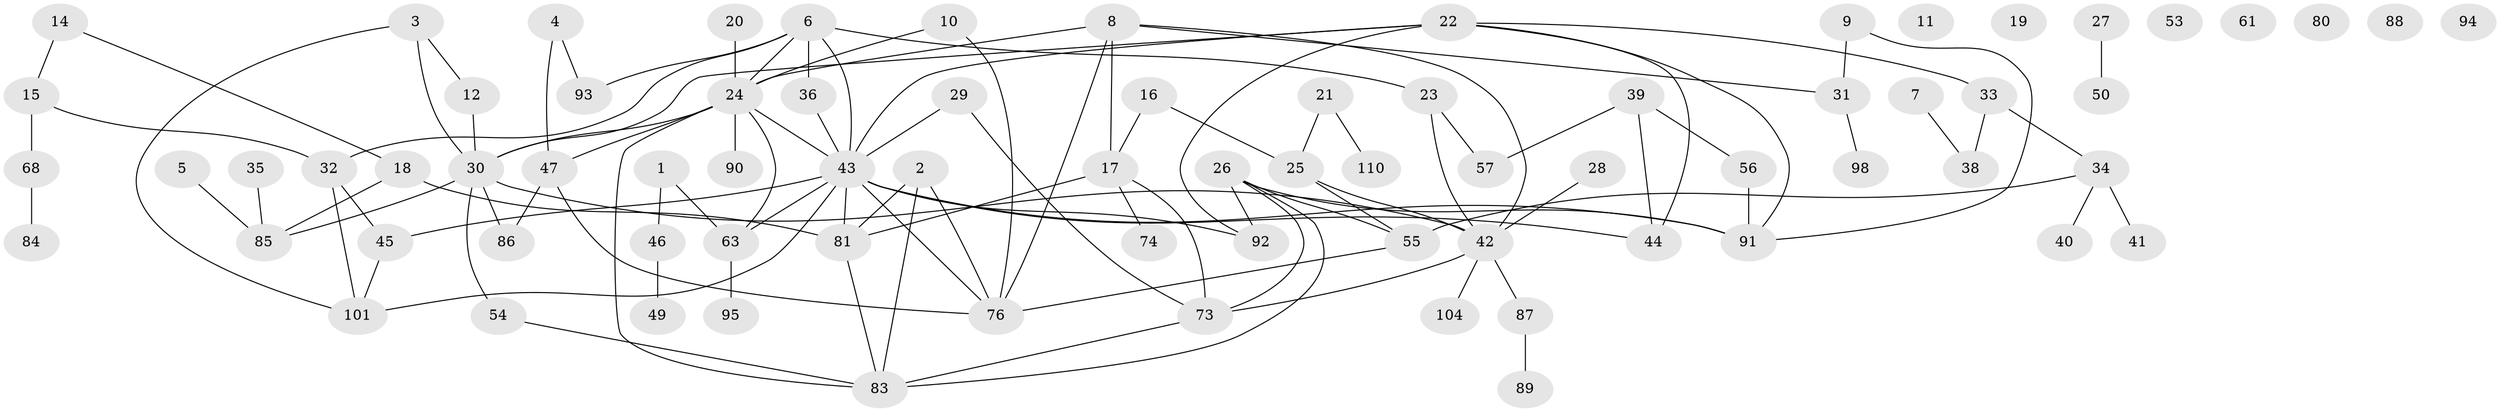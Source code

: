 // original degree distribution, {2: 0.2702702702702703, 3: 0.18018018018018017, 1: 0.18018018018018017, 4: 0.16216216216216217, 5: 0.10810810810810811, 0: 0.06306306306306306, 6: 0.036036036036036036}
// Generated by graph-tools (version 1.1) at 2025/16/03/04/25 18:16:39]
// undirected, 77 vertices, 107 edges
graph export_dot {
graph [start="1"]
  node [color=gray90,style=filled];
  1;
  2 [super="+60"];
  3;
  4;
  5;
  6 [super="+59"];
  7 [super="+13"];
  8 [super="+72"];
  9 [super="+64"];
  10;
  11;
  12 [super="+65"];
  14;
  15;
  16;
  17 [super="+105"];
  18 [super="+69"];
  19;
  20;
  21;
  22 [super="+62+108"];
  23;
  24 [super="+67+51"];
  25 [super="+37"];
  26 [super="+107"];
  27;
  28;
  29;
  30 [super="+97"];
  31;
  32;
  33 [super="+96"];
  34 [super="+52"];
  35;
  36;
  38;
  39;
  40;
  41;
  42 [super="+48+71"];
  43 [super="+66+100+58"];
  44;
  45;
  46;
  47;
  49;
  50;
  53;
  54;
  55;
  56;
  57;
  61;
  63 [super="+77"];
  68;
  73 [super="+82"];
  74;
  76 [super="+78"];
  80;
  81;
  83;
  84;
  85;
  86;
  87;
  88;
  89;
  90;
  91;
  92;
  93;
  94;
  95;
  98;
  101;
  104;
  110;
  1 -- 46;
  1 -- 63;
  2 -- 76;
  2 -- 83;
  2 -- 81;
  3 -- 12;
  3 -- 101;
  3 -- 30;
  4 -- 47;
  4 -- 93;
  5 -- 85;
  6 -- 23;
  6 -- 36 [weight=2];
  6 -- 24;
  6 -- 32;
  6 -- 43 [weight=2];
  6 -- 93;
  7 -- 38;
  8 -- 31;
  8 -- 76;
  8 -- 42 [weight=2];
  8 -- 24;
  8 -- 17;
  9 -- 31;
  9 -- 91;
  10 -- 24;
  10 -- 76;
  12 -- 30;
  14 -- 15;
  14 -- 18;
  15 -- 32;
  15 -- 68;
  16 -- 25;
  16 -- 17;
  17 -- 74;
  17 -- 81;
  17 -- 73;
  18 -- 81;
  18 -- 85;
  20 -- 24;
  21 -- 110;
  21 -- 25;
  22 -- 91;
  22 -- 92;
  22 -- 33;
  22 -- 43;
  22 -- 44;
  22 -- 30;
  23 -- 57;
  23 -- 42;
  24 -- 43;
  24 -- 63;
  24 -- 83;
  24 -- 90;
  24 -- 30;
  24 -- 47;
  25 -- 42;
  25 -- 55;
  26 -- 91;
  26 -- 92;
  26 -- 73;
  26 -- 83;
  26 -- 55;
  27 -- 50;
  28 -- 42;
  29 -- 73;
  29 -- 43 [weight=2];
  30 -- 42;
  30 -- 85;
  30 -- 54;
  30 -- 86;
  31 -- 98;
  32 -- 45;
  32 -- 101;
  33 -- 38;
  33 -- 34;
  34 -- 55;
  34 -- 40;
  34 -- 41;
  35 -- 85;
  36 -- 43;
  39 -- 44;
  39 -- 56;
  39 -- 57;
  42 -- 87;
  42 -- 104;
  42 -- 73;
  43 -- 92;
  43 -- 101;
  43 -- 76;
  43 -- 63 [weight=2];
  43 -- 81;
  43 -- 91;
  43 -- 44;
  43 -- 45;
  45 -- 101;
  46 -- 49;
  47 -- 76;
  47 -- 86;
  54 -- 83;
  55 -- 76;
  56 -- 91;
  63 -- 95;
  68 -- 84;
  73 -- 83;
  81 -- 83;
  87 -- 89;
}
